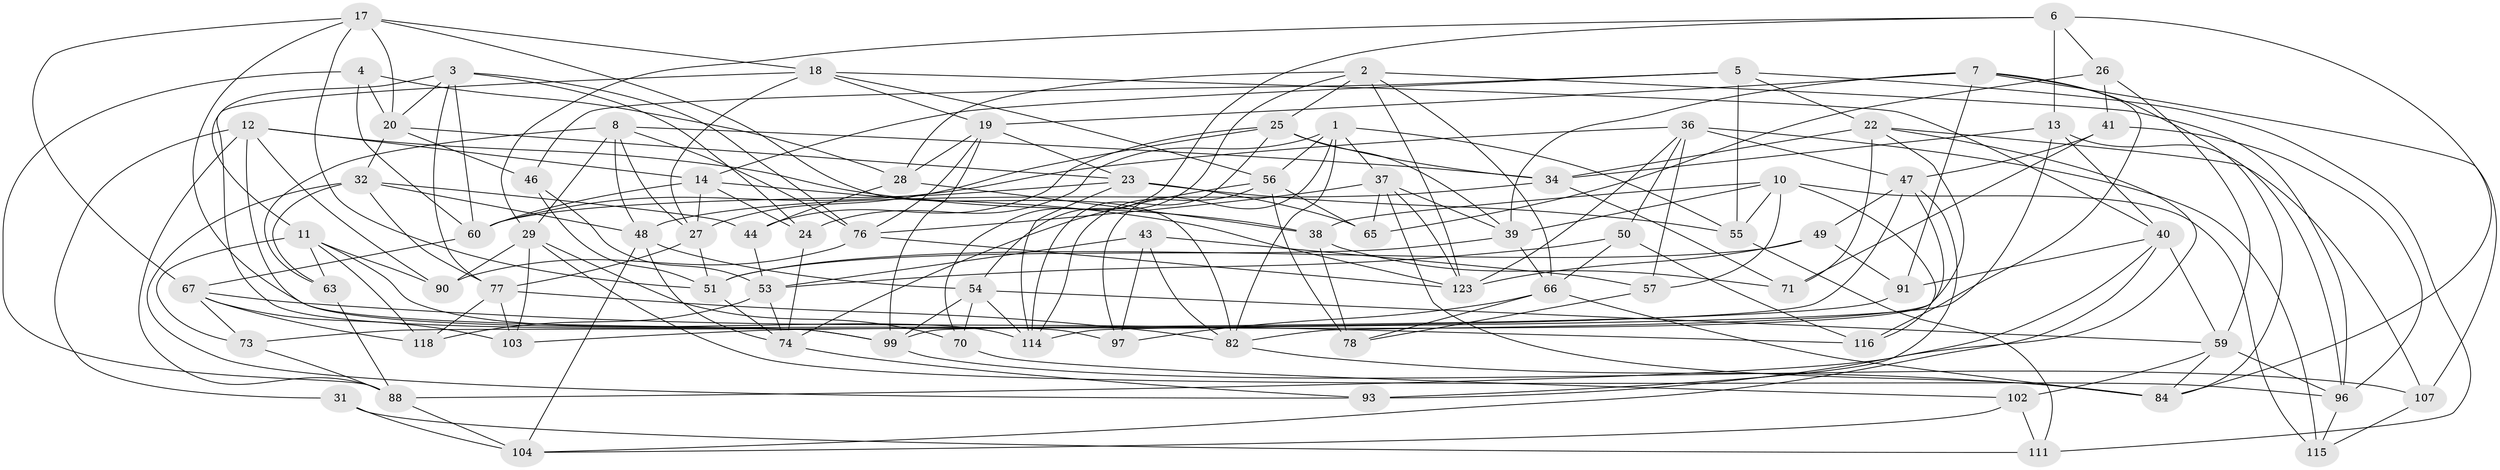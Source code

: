 // Generated by graph-tools (version 1.1) at 2025/52/02/27/25 19:52:35]
// undirected, 79 vertices, 205 edges
graph export_dot {
graph [start="1"]
  node [color=gray90,style=filled];
  1 [super="+92"];
  2 [super="+112"];
  3 [super="+69"];
  4;
  5 [super="+42"];
  6 [super="+9"];
  7 [super="+30"];
  8 [super="+120"];
  10 [super="+119"];
  11 [super="+16"];
  12 [super="+15"];
  13 [super="+83"];
  14 [super="+101"];
  17 [super="+75"];
  18 [super="+109"];
  19 [super="+21"];
  20 [super="+106"];
  22 [super="+80"];
  23 [super="+45"];
  24;
  25 [super="+35"];
  26;
  27 [super="+95"];
  28 [super="+33"];
  29 [super="+79"];
  31;
  32 [super="+113"];
  34 [super="+61"];
  36 [super="+68"];
  37 [super="+86"];
  38 [super="+100"];
  39 [super="+98"];
  40 [super="+85"];
  41;
  43;
  44;
  46;
  47 [super="+64"];
  48 [super="+58"];
  49;
  50;
  51 [super="+52"];
  53 [super="+81"];
  54 [super="+124"];
  55 [super="+130"];
  56 [super="+62"];
  57;
  59 [super="+87"];
  60 [super="+129"];
  63;
  65;
  66 [super="+94"];
  67 [super="+72"];
  70;
  71;
  73;
  74 [super="+110"];
  76 [super="+108"];
  77 [super="+89"];
  78;
  82 [super="+126"];
  84 [super="+128"];
  88 [super="+105"];
  90;
  91;
  93;
  96 [super="+121"];
  97;
  99 [super="+125"];
  102;
  103;
  104 [super="+117"];
  107;
  111;
  114 [super="+122"];
  115;
  116;
  118;
  123 [super="+127"];
  1 -- 55;
  1 -- 97;
  1 -- 56;
  1 -- 24;
  1 -- 82;
  1 -- 37;
  2 -- 96;
  2 -- 66;
  2 -- 25;
  2 -- 123;
  2 -- 28;
  2 -- 54;
  3 -- 20;
  3 -- 11;
  3 -- 60;
  3 -- 24;
  3 -- 77;
  3 -- 76;
  4 -- 60;
  4 -- 28;
  4 -- 88;
  4 -- 20;
  5 -- 46;
  5 -- 55 [weight=2];
  5 -- 22;
  5 -- 111;
  5 -- 14;
  6 -- 70;
  6 -- 26;
  6 -- 13 [weight=2];
  6 -- 29;
  6 -- 84;
  7 -- 116;
  7 -- 84;
  7 -- 107;
  7 -- 39;
  7 -- 91;
  7 -- 19;
  8 -- 29;
  8 -- 27;
  8 -- 76;
  8 -- 34;
  8 -- 48;
  8 -- 63;
  10 -- 115;
  10 -- 116;
  10 -- 57;
  10 -- 39;
  10 -- 55;
  10 -- 38;
  11 -- 63;
  11 -- 90;
  11 -- 73;
  11 -- 118;
  11 -- 114;
  12 -- 31;
  12 -- 90;
  12 -- 88;
  12 -- 14;
  12 -- 38;
  12 -- 99;
  13 -- 96;
  13 -- 114;
  13 -- 40;
  13 -- 34;
  14 -- 24;
  14 -- 27;
  14 -- 123;
  14 -- 60;
  17 -- 18;
  17 -- 97;
  17 -- 67;
  17 -- 82;
  17 -- 51;
  17 -- 20;
  18 -- 56;
  18 -- 40;
  18 -- 19;
  18 -- 99;
  18 -- 27;
  19 -- 99;
  19 -- 76;
  19 -- 28;
  19 -- 23;
  20 -- 32;
  20 -- 46;
  20 -- 23;
  22 -- 71;
  22 -- 107;
  22 -- 88;
  22 -- 34;
  22 -- 99;
  23 -- 55;
  23 -- 60;
  23 -- 65;
  23 -- 114;
  24 -- 74;
  25 -- 34;
  25 -- 44;
  25 -- 27;
  25 -- 39;
  25 -- 114;
  26 -- 41;
  26 -- 65;
  26 -- 59;
  27 -- 77;
  27 -- 51;
  28 -- 38 [weight=2];
  28 -- 44;
  29 -- 103;
  29 -- 96;
  29 -- 70;
  29 -- 90;
  31 -- 111;
  31 -- 104 [weight=2];
  32 -- 48;
  32 -- 77;
  32 -- 44;
  32 -- 93;
  32 -- 63;
  34 -- 48;
  34 -- 71;
  36 -- 57;
  36 -- 50;
  36 -- 115;
  36 -- 47;
  36 -- 60;
  36 -- 123;
  37 -- 65;
  37 -- 76;
  37 -- 39;
  37 -- 84;
  37 -- 123;
  38 -- 71;
  38 -- 78;
  39 -- 66;
  39 -- 51;
  40 -- 104;
  40 -- 91;
  40 -- 59;
  40 -- 93;
  41 -- 71;
  41 -- 96;
  41 -- 47;
  43 -- 82;
  43 -- 97;
  43 -- 53;
  43 -- 57;
  44 -- 53;
  46 -- 53;
  46 -- 51;
  47 -- 93;
  47 -- 82;
  47 -- 73;
  47 -- 49;
  48 -- 74;
  48 -- 104;
  48 -- 54;
  49 -- 91;
  49 -- 51;
  49 -- 123;
  50 -- 116;
  50 -- 53;
  50 -- 66;
  51 -- 74;
  53 -- 118;
  53 -- 74;
  54 -- 70;
  54 -- 59;
  54 -- 114;
  54 -- 99;
  55 -- 111;
  56 -- 114;
  56 -- 65;
  56 -- 74;
  56 -- 78;
  57 -- 78;
  59 -- 102;
  59 -- 96;
  59 -- 84;
  60 -- 67;
  63 -- 88;
  66 -- 78;
  66 -- 97;
  66 -- 84;
  67 -- 73;
  67 -- 103;
  67 -- 116;
  67 -- 118;
  70 -- 102;
  73 -- 88;
  74 -- 93;
  76 -- 90;
  76 -- 123;
  77 -- 103;
  77 -- 82;
  77 -- 118;
  82 -- 84;
  88 -- 104;
  91 -- 103;
  96 -- 115;
  99 -- 107;
  102 -- 111;
  102 -- 104;
  107 -- 115;
}
